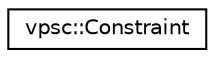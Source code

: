 digraph "Graphical Class Hierarchy"
{
  edge [fontname="Helvetica",fontsize="10",labelfontname="Helvetica",labelfontsize="10"];
  node [fontname="Helvetica",fontsize="10",shape=record];
  rankdir="LR";
  Node1 [label="vpsc::Constraint",height=0.2,width=0.4,color="black", fillcolor="white", style="filled",URL="$classvpsc_1_1Constraint.html",tooltip="A constraint determines a minimum or exact spacing required between two Variable objects."];
}
